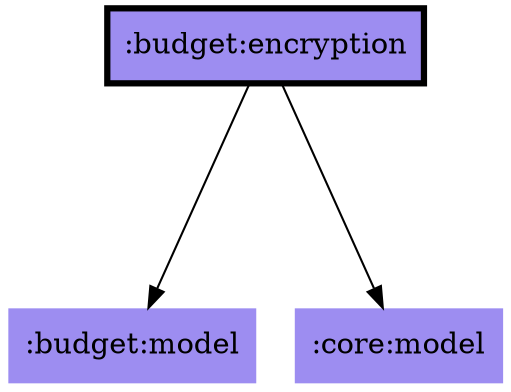 digraph {
edge ["dir"="forward"]
graph ["dpi"="100","fontsize"="30","ranksep"="1.5","rankdir"="TB"]
node ["style"="filled"]
":budget:encryption" ["fillcolor"="#9D8DF1","color"="black","penwidth"="3","shape"="box"]
":budget:model" ["fillcolor"="#9D8DF1","shape"="none"]
":core:model" ["fillcolor"="#9D8DF1","shape"="none"]
":budget:encryption" -> ":budget:model"
":budget:encryption" -> ":core:model"
}
